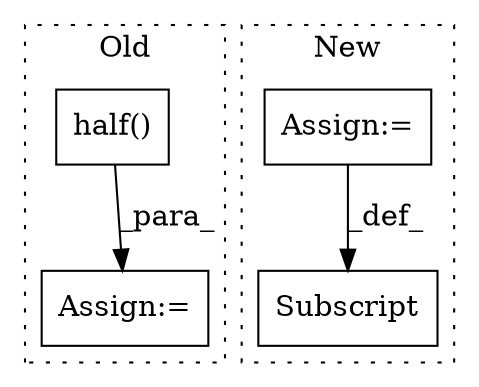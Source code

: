 digraph G {
subgraph cluster0 {
1 [label="half()" a="75" s="7071" l="11" shape="box"];
4 [label="Assign:=" a="68" s="7068" l="3" shape="box"];
label = "Old";
style="dotted";
}
subgraph cluster1 {
2 [label="Subscript" a="63" s="4772,0" l="16,0" shape="box"];
3 [label="Assign:=" a="68" s="4788" l="3" shape="box"];
label = "New";
style="dotted";
}
1 -> 4 [label="_para_"];
3 -> 2 [label="_def_"];
}